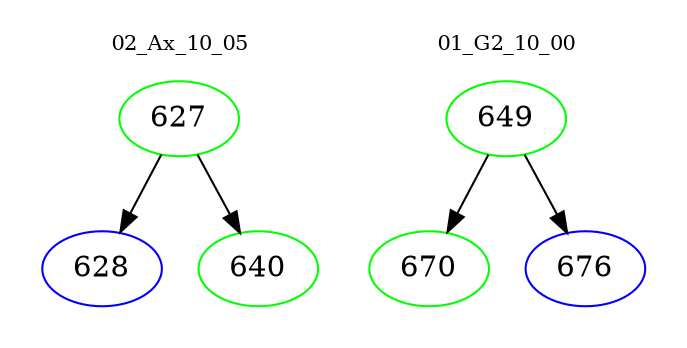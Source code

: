 digraph{
subgraph cluster_0 {
color = white
label = "02_Ax_10_05";
fontsize=10;
T0_627 [label="627", color="green"]
T0_627 -> T0_628 [color="black"]
T0_628 [label="628", color="blue"]
T0_627 -> T0_640 [color="black"]
T0_640 [label="640", color="green"]
}
subgraph cluster_1 {
color = white
label = "01_G2_10_00";
fontsize=10;
T1_649 [label="649", color="green"]
T1_649 -> T1_670 [color="black"]
T1_670 [label="670", color="green"]
T1_649 -> T1_676 [color="black"]
T1_676 [label="676", color="blue"]
}
}
